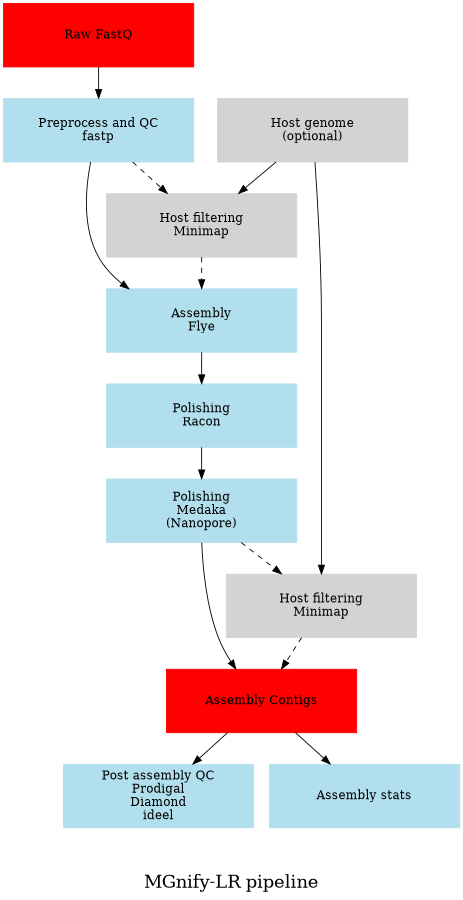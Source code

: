 /* MGnify-LR pipeline graph (simple version) */
digraph lrpipeline {
	size="6,6";
	
    node [color=lightblue2, style=filled, shape=box, fixedsize=true, height=1, width=3];

    input [label="Raw FastQ", color=red]

    genome [label="Host genome\n(optional)", color=lightgrey]
    
    preprocess [label="Preprocess and QC\nfastp"]

    hostfilter1 [label="Host filtering\nMinimap", color=lightgrey]

    assembly [label="Assembly\nFlye"]

    polish1 [label="Polishing\nRacon"]

    polish2 [label="Polishing\nMedaka\n(Nanopore)"]

    hostfilter2 [label="Host filtering\nMinimap", color=lightgrey]

    output [label="Assembly Contigs", color=red]

    postqc [label="Post assembly QC\nProdigal\nDiamond\nideel"]

    stats [label="Assembly stats"]

    input -> preprocess

    genome -> hostfilter1

    preprocess -> hostfilter1 [style=dashed]

    preprocess -> assembly

    hostfilter1 -> assembly [style=dashed]

    assembly -> polish1

    polish1 -> polish2

    polish2 -> output

    genome -> hostfilter2

    polish2 -> hostfilter2 [style=dashed]

    hostfilter2 -> output [style=dashed]

    output -> postqc
    
    output -> stats

    label = "\n\nMGnify-LR pipeline";
	
    fontsize=20;
}